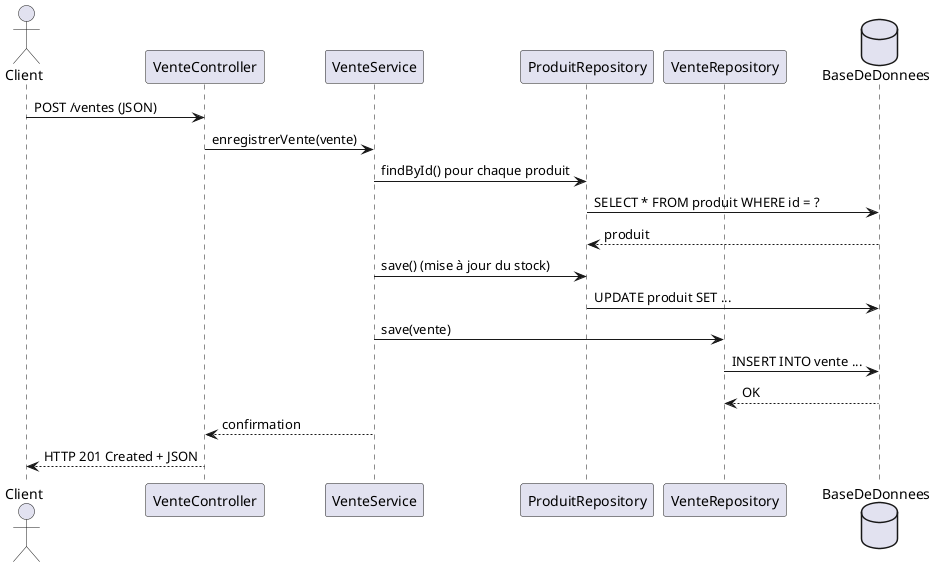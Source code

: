 @startuml
actor Client
participant VenteController
participant VenteService
participant ProduitRepository
participant VenteRepository
database BaseDeDonnees

Client -> VenteController : POST /ventes (JSON)
VenteController -> VenteService : enregistrerVente(vente)
VenteService -> ProduitRepository : findById() pour chaque produit
ProduitRepository -> BaseDeDonnees : SELECT * FROM produit WHERE id = ?
BaseDeDonnees --> ProduitRepository : produit
VenteService -> ProduitRepository : save() (mise à jour du stock)
ProduitRepository -> BaseDeDonnees : UPDATE produit SET ...
VenteService -> VenteRepository : save(vente)
VenteRepository -> BaseDeDonnees : INSERT INTO vente ...
BaseDeDonnees --> VenteRepository : OK
VenteService --> VenteController : confirmation
VenteController --> Client : HTTP 201 Created + JSON
@enduml
